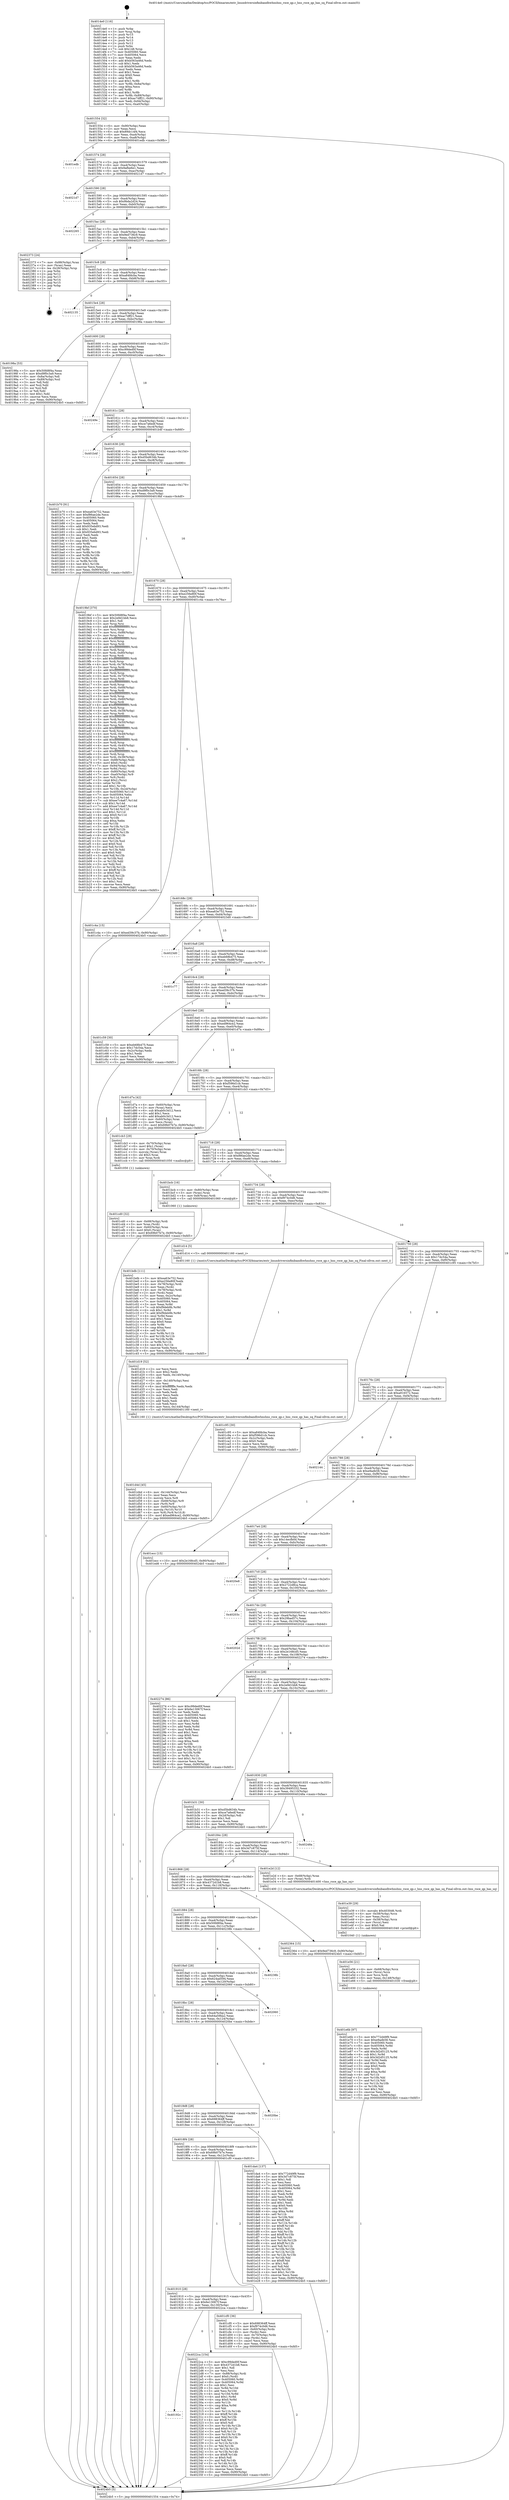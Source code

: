 digraph "0x4014e0" {
  label = "0x4014e0 (/mnt/c/Users/mathe/Desktop/tcc/POCII/binaries/extr_linuxdriversinfinibandhwhnshns_roce_qp.c_hns_roce_qp_has_sq_Final-ollvm.out::main(0))"
  labelloc = "t"
  node[shape=record]

  Entry [label="",width=0.3,height=0.3,shape=circle,fillcolor=black,style=filled]
  "0x401554" [label="{
     0x401554 [32]\l
     | [instrs]\l
     &nbsp;&nbsp;0x401554 \<+6\>: mov -0x90(%rbp),%eax\l
     &nbsp;&nbsp;0x40155a \<+2\>: mov %eax,%ecx\l
     &nbsp;&nbsp;0x40155c \<+6\>: sub $0x89dc14f4,%ecx\l
     &nbsp;&nbsp;0x401562 \<+6\>: mov %eax,-0xa4(%rbp)\l
     &nbsp;&nbsp;0x401568 \<+6\>: mov %ecx,-0xa8(%rbp)\l
     &nbsp;&nbsp;0x40156e \<+6\>: je 0000000000401edb \<main+0x9fb\>\l
  }"]
  "0x401edb" [label="{
     0x401edb\l
  }", style=dashed]
  "0x401574" [label="{
     0x401574 [28]\l
     | [instrs]\l
     &nbsp;&nbsp;0x401574 \<+5\>: jmp 0000000000401579 \<main+0x99\>\l
     &nbsp;&nbsp;0x401579 \<+6\>: mov -0xa4(%rbp),%eax\l
     &nbsp;&nbsp;0x40157f \<+5\>: sub $0x9afbe6e1,%eax\l
     &nbsp;&nbsp;0x401584 \<+6\>: mov %eax,-0xac(%rbp)\l
     &nbsp;&nbsp;0x40158a \<+6\>: je 00000000004021d7 \<main+0xcf7\>\l
  }"]
  Exit [label="",width=0.3,height=0.3,shape=circle,fillcolor=black,style=filled,peripheries=2]
  "0x4021d7" [label="{
     0x4021d7\l
  }", style=dashed]
  "0x401590" [label="{
     0x401590 [28]\l
     | [instrs]\l
     &nbsp;&nbsp;0x401590 \<+5\>: jmp 0000000000401595 \<main+0xb5\>\l
     &nbsp;&nbsp;0x401595 \<+6\>: mov -0xa4(%rbp),%eax\l
     &nbsp;&nbsp;0x40159b \<+5\>: sub $0x9bda2d24,%eax\l
     &nbsp;&nbsp;0x4015a0 \<+6\>: mov %eax,-0xb0(%rbp)\l
     &nbsp;&nbsp;0x4015a6 \<+6\>: je 0000000000402265 \<main+0xd85\>\l
  }"]
  "0x40192c" [label="{
     0x40192c\l
  }", style=dashed]
  "0x402265" [label="{
     0x402265\l
  }", style=dashed]
  "0x4015ac" [label="{
     0x4015ac [28]\l
     | [instrs]\l
     &nbsp;&nbsp;0x4015ac \<+5\>: jmp 00000000004015b1 \<main+0xd1\>\l
     &nbsp;&nbsp;0x4015b1 \<+6\>: mov -0xa4(%rbp),%eax\l
     &nbsp;&nbsp;0x4015b7 \<+5\>: sub $0x9ed736c9,%eax\l
     &nbsp;&nbsp;0x4015bc \<+6\>: mov %eax,-0xb4(%rbp)\l
     &nbsp;&nbsp;0x4015c2 \<+6\>: je 0000000000402373 \<main+0xe93\>\l
  }"]
  "0x4022ca" [label="{
     0x4022ca [154]\l
     | [instrs]\l
     &nbsp;&nbsp;0x4022ca \<+5\>: mov $0xc99ded0f,%eax\l
     &nbsp;&nbsp;0x4022cf \<+5\>: mov $0x4372d1b8,%ecx\l
     &nbsp;&nbsp;0x4022d4 \<+2\>: mov $0x1,%dl\l
     &nbsp;&nbsp;0x4022d6 \<+2\>: xor %esi,%esi\l
     &nbsp;&nbsp;0x4022d8 \<+7\>: mov -0x88(%rbp),%rdi\l
     &nbsp;&nbsp;0x4022df \<+6\>: movl $0x0,(%rdi)\l
     &nbsp;&nbsp;0x4022e5 \<+8\>: mov 0x405060,%r8d\l
     &nbsp;&nbsp;0x4022ed \<+8\>: mov 0x405064,%r9d\l
     &nbsp;&nbsp;0x4022f5 \<+3\>: sub $0x1,%esi\l
     &nbsp;&nbsp;0x4022f8 \<+3\>: mov %r8d,%r10d\l
     &nbsp;&nbsp;0x4022fb \<+3\>: add %esi,%r10d\l
     &nbsp;&nbsp;0x4022fe \<+4\>: imul %r10d,%r8d\l
     &nbsp;&nbsp;0x402302 \<+4\>: and $0x1,%r8d\l
     &nbsp;&nbsp;0x402306 \<+4\>: cmp $0x0,%r8d\l
     &nbsp;&nbsp;0x40230a \<+4\>: sete %r11b\l
     &nbsp;&nbsp;0x40230e \<+4\>: cmp $0xa,%r9d\l
     &nbsp;&nbsp;0x402312 \<+3\>: setl %bl\l
     &nbsp;&nbsp;0x402315 \<+3\>: mov %r11b,%r14b\l
     &nbsp;&nbsp;0x402318 \<+4\>: xor $0xff,%r14b\l
     &nbsp;&nbsp;0x40231c \<+3\>: mov %bl,%r15b\l
     &nbsp;&nbsp;0x40231f \<+4\>: xor $0xff,%r15b\l
     &nbsp;&nbsp;0x402323 \<+3\>: xor $0x0,%dl\l
     &nbsp;&nbsp;0x402326 \<+3\>: mov %r14b,%r12b\l
     &nbsp;&nbsp;0x402329 \<+4\>: and $0x0,%r12b\l
     &nbsp;&nbsp;0x40232d \<+3\>: and %dl,%r11b\l
     &nbsp;&nbsp;0x402330 \<+3\>: mov %r15b,%r13b\l
     &nbsp;&nbsp;0x402333 \<+4\>: and $0x0,%r13b\l
     &nbsp;&nbsp;0x402337 \<+2\>: and %dl,%bl\l
     &nbsp;&nbsp;0x402339 \<+3\>: or %r11b,%r12b\l
     &nbsp;&nbsp;0x40233c \<+3\>: or %bl,%r13b\l
     &nbsp;&nbsp;0x40233f \<+3\>: xor %r13b,%r12b\l
     &nbsp;&nbsp;0x402342 \<+3\>: or %r15b,%r14b\l
     &nbsp;&nbsp;0x402345 \<+4\>: xor $0xff,%r14b\l
     &nbsp;&nbsp;0x402349 \<+3\>: or $0x0,%dl\l
     &nbsp;&nbsp;0x40234c \<+3\>: and %dl,%r14b\l
     &nbsp;&nbsp;0x40234f \<+3\>: or %r14b,%r12b\l
     &nbsp;&nbsp;0x402352 \<+4\>: test $0x1,%r12b\l
     &nbsp;&nbsp;0x402356 \<+3\>: cmovne %ecx,%eax\l
     &nbsp;&nbsp;0x402359 \<+6\>: mov %eax,-0x90(%rbp)\l
     &nbsp;&nbsp;0x40235f \<+5\>: jmp 00000000004024b5 \<main+0xfd5\>\l
  }"]
  "0x402373" [label="{
     0x402373 [24]\l
     | [instrs]\l
     &nbsp;&nbsp;0x402373 \<+7\>: mov -0x88(%rbp),%rax\l
     &nbsp;&nbsp;0x40237a \<+2\>: mov (%rax),%eax\l
     &nbsp;&nbsp;0x40237c \<+4\>: lea -0x28(%rbp),%rsp\l
     &nbsp;&nbsp;0x402380 \<+1\>: pop %rbx\l
     &nbsp;&nbsp;0x402381 \<+2\>: pop %r12\l
     &nbsp;&nbsp;0x402383 \<+2\>: pop %r13\l
     &nbsp;&nbsp;0x402385 \<+2\>: pop %r14\l
     &nbsp;&nbsp;0x402387 \<+2\>: pop %r15\l
     &nbsp;&nbsp;0x402389 \<+1\>: pop %rbp\l
     &nbsp;&nbsp;0x40238a \<+1\>: ret\l
  }"]
  "0x4015c8" [label="{
     0x4015c8 [28]\l
     | [instrs]\l
     &nbsp;&nbsp;0x4015c8 \<+5\>: jmp 00000000004015cd \<main+0xed\>\l
     &nbsp;&nbsp;0x4015cd \<+6\>: mov -0xa4(%rbp),%eax\l
     &nbsp;&nbsp;0x4015d3 \<+5\>: sub $0xa84fdcba,%eax\l
     &nbsp;&nbsp;0x4015d8 \<+6\>: mov %eax,-0xb8(%rbp)\l
     &nbsp;&nbsp;0x4015de \<+6\>: je 0000000000402135 \<main+0xc55\>\l
  }"]
  "0x401e6b" [label="{
     0x401e6b [97]\l
     | [instrs]\l
     &nbsp;&nbsp;0x401e6b \<+5\>: mov $0x772d49f9,%eax\l
     &nbsp;&nbsp;0x401e70 \<+5\>: mov $0xe9adb58,%esi\l
     &nbsp;&nbsp;0x401e75 \<+7\>: mov 0x405060,%edx\l
     &nbsp;&nbsp;0x401e7c \<+8\>: mov 0x405064,%r8d\l
     &nbsp;&nbsp;0x401e84 \<+3\>: mov %edx,%r9d\l
     &nbsp;&nbsp;0x401e87 \<+7\>: add $0x3d2d5125,%r9d\l
     &nbsp;&nbsp;0x401e8e \<+4\>: sub $0x1,%r9d\l
     &nbsp;&nbsp;0x401e92 \<+7\>: sub $0x3d2d5125,%r9d\l
     &nbsp;&nbsp;0x401e99 \<+4\>: imul %r9d,%edx\l
     &nbsp;&nbsp;0x401e9d \<+3\>: and $0x1,%edx\l
     &nbsp;&nbsp;0x401ea0 \<+3\>: cmp $0x0,%edx\l
     &nbsp;&nbsp;0x401ea3 \<+4\>: sete %r10b\l
     &nbsp;&nbsp;0x401ea7 \<+4\>: cmp $0xa,%r8d\l
     &nbsp;&nbsp;0x401eab \<+4\>: setl %r11b\l
     &nbsp;&nbsp;0x401eaf \<+3\>: mov %r10b,%bl\l
     &nbsp;&nbsp;0x401eb2 \<+3\>: and %r11b,%bl\l
     &nbsp;&nbsp;0x401eb5 \<+3\>: xor %r11b,%r10b\l
     &nbsp;&nbsp;0x401eb8 \<+3\>: or %r10b,%bl\l
     &nbsp;&nbsp;0x401ebb \<+3\>: test $0x1,%bl\l
     &nbsp;&nbsp;0x401ebe \<+3\>: cmovne %esi,%eax\l
     &nbsp;&nbsp;0x401ec1 \<+6\>: mov %eax,-0x90(%rbp)\l
     &nbsp;&nbsp;0x401ec7 \<+5\>: jmp 00000000004024b5 \<main+0xfd5\>\l
  }"]
  "0x402135" [label="{
     0x402135\l
  }", style=dashed]
  "0x4015e4" [label="{
     0x4015e4 [28]\l
     | [instrs]\l
     &nbsp;&nbsp;0x4015e4 \<+5\>: jmp 00000000004015e9 \<main+0x109\>\l
     &nbsp;&nbsp;0x4015e9 \<+6\>: mov -0xa4(%rbp),%eax\l
     &nbsp;&nbsp;0x4015ef \<+5\>: sub $0xac7dff21,%eax\l
     &nbsp;&nbsp;0x4015f4 \<+6\>: mov %eax,-0xbc(%rbp)\l
     &nbsp;&nbsp;0x4015fa \<+6\>: je 000000000040198a \<main+0x4aa\>\l
  }"]
  "0x401e56" [label="{
     0x401e56 [21]\l
     | [instrs]\l
     &nbsp;&nbsp;0x401e56 \<+4\>: mov -0x68(%rbp),%rcx\l
     &nbsp;&nbsp;0x401e5a \<+3\>: mov (%rcx),%rcx\l
     &nbsp;&nbsp;0x401e5d \<+3\>: mov %rcx,%rdi\l
     &nbsp;&nbsp;0x401e60 \<+6\>: mov %eax,-0x148(%rbp)\l
     &nbsp;&nbsp;0x401e66 \<+5\>: call 0000000000401030 \<free@plt\>\l
     | [calls]\l
     &nbsp;&nbsp;0x401030 \{1\} (unknown)\l
  }"]
  "0x40198a" [label="{
     0x40198a [53]\l
     | [instrs]\l
     &nbsp;&nbsp;0x40198a \<+5\>: mov $0x50fd8f4a,%eax\l
     &nbsp;&nbsp;0x40198f \<+5\>: mov $0xd9f0c3a9,%ecx\l
     &nbsp;&nbsp;0x401994 \<+6\>: mov -0x8a(%rbp),%dl\l
     &nbsp;&nbsp;0x40199a \<+7\>: mov -0x89(%rbp),%sil\l
     &nbsp;&nbsp;0x4019a1 \<+3\>: mov %dl,%dil\l
     &nbsp;&nbsp;0x4019a4 \<+3\>: and %sil,%dil\l
     &nbsp;&nbsp;0x4019a7 \<+3\>: xor %sil,%dl\l
     &nbsp;&nbsp;0x4019aa \<+3\>: or %dl,%dil\l
     &nbsp;&nbsp;0x4019ad \<+4\>: test $0x1,%dil\l
     &nbsp;&nbsp;0x4019b1 \<+3\>: cmovne %ecx,%eax\l
     &nbsp;&nbsp;0x4019b4 \<+6\>: mov %eax,-0x90(%rbp)\l
     &nbsp;&nbsp;0x4019ba \<+5\>: jmp 00000000004024b5 \<main+0xfd5\>\l
  }"]
  "0x401600" [label="{
     0x401600 [28]\l
     | [instrs]\l
     &nbsp;&nbsp;0x401600 \<+5\>: jmp 0000000000401605 \<main+0x125\>\l
     &nbsp;&nbsp;0x401605 \<+6\>: mov -0xa4(%rbp),%eax\l
     &nbsp;&nbsp;0x40160b \<+5\>: sub $0xc99ded0f,%eax\l
     &nbsp;&nbsp;0x401610 \<+6\>: mov %eax,-0xc0(%rbp)\l
     &nbsp;&nbsp;0x401616 \<+6\>: je 000000000040249e \<main+0xfbe\>\l
  }"]
  "0x4024b5" [label="{
     0x4024b5 [5]\l
     | [instrs]\l
     &nbsp;&nbsp;0x4024b5 \<+5\>: jmp 0000000000401554 \<main+0x74\>\l
  }"]
  "0x4014e0" [label="{
     0x4014e0 [116]\l
     | [instrs]\l
     &nbsp;&nbsp;0x4014e0 \<+1\>: push %rbp\l
     &nbsp;&nbsp;0x4014e1 \<+3\>: mov %rsp,%rbp\l
     &nbsp;&nbsp;0x4014e4 \<+2\>: push %r15\l
     &nbsp;&nbsp;0x4014e6 \<+2\>: push %r14\l
     &nbsp;&nbsp;0x4014e8 \<+2\>: push %r13\l
     &nbsp;&nbsp;0x4014ea \<+2\>: push %r12\l
     &nbsp;&nbsp;0x4014ec \<+1\>: push %rbx\l
     &nbsp;&nbsp;0x4014ed \<+7\>: sub $0x148,%rsp\l
     &nbsp;&nbsp;0x4014f4 \<+7\>: mov 0x405060,%eax\l
     &nbsp;&nbsp;0x4014fb \<+7\>: mov 0x405064,%ecx\l
     &nbsp;&nbsp;0x401502 \<+2\>: mov %eax,%edx\l
     &nbsp;&nbsp;0x401504 \<+6\>: add $0xb563a46d,%edx\l
     &nbsp;&nbsp;0x40150a \<+3\>: sub $0x1,%edx\l
     &nbsp;&nbsp;0x40150d \<+6\>: sub $0xb563a46d,%edx\l
     &nbsp;&nbsp;0x401513 \<+3\>: imul %edx,%eax\l
     &nbsp;&nbsp;0x401516 \<+3\>: and $0x1,%eax\l
     &nbsp;&nbsp;0x401519 \<+3\>: cmp $0x0,%eax\l
     &nbsp;&nbsp;0x40151c \<+4\>: sete %r8b\l
     &nbsp;&nbsp;0x401520 \<+4\>: and $0x1,%r8b\l
     &nbsp;&nbsp;0x401524 \<+7\>: mov %r8b,-0x8a(%rbp)\l
     &nbsp;&nbsp;0x40152b \<+3\>: cmp $0xa,%ecx\l
     &nbsp;&nbsp;0x40152e \<+4\>: setl %r8b\l
     &nbsp;&nbsp;0x401532 \<+4\>: and $0x1,%r8b\l
     &nbsp;&nbsp;0x401536 \<+7\>: mov %r8b,-0x89(%rbp)\l
     &nbsp;&nbsp;0x40153d \<+10\>: movl $0xac7dff21,-0x90(%rbp)\l
     &nbsp;&nbsp;0x401547 \<+6\>: mov %edi,-0x94(%rbp)\l
     &nbsp;&nbsp;0x40154d \<+7\>: mov %rsi,-0xa0(%rbp)\l
  }"]
  "0x401e39" [label="{
     0x401e39 [29]\l
     | [instrs]\l
     &nbsp;&nbsp;0x401e39 \<+10\>: movabs $0x4030d6,%rdi\l
     &nbsp;&nbsp;0x401e43 \<+4\>: mov -0x58(%rbp),%rcx\l
     &nbsp;&nbsp;0x401e47 \<+2\>: mov %eax,(%rcx)\l
     &nbsp;&nbsp;0x401e49 \<+4\>: mov -0x58(%rbp),%rcx\l
     &nbsp;&nbsp;0x401e4d \<+2\>: mov (%rcx),%esi\l
     &nbsp;&nbsp;0x401e4f \<+2\>: mov $0x0,%al\l
     &nbsp;&nbsp;0x401e51 \<+5\>: call 0000000000401040 \<printf@plt\>\l
     | [calls]\l
     &nbsp;&nbsp;0x401040 \{1\} (unknown)\l
  }"]
  "0x40249e" [label="{
     0x40249e\l
  }", style=dashed]
  "0x40161c" [label="{
     0x40161c [28]\l
     | [instrs]\l
     &nbsp;&nbsp;0x40161c \<+5\>: jmp 0000000000401621 \<main+0x141\>\l
     &nbsp;&nbsp;0x401621 \<+6\>: mov -0xa4(%rbp),%eax\l
     &nbsp;&nbsp;0x401627 \<+5\>: sub $0xce7a6edf,%eax\l
     &nbsp;&nbsp;0x40162c \<+6\>: mov %eax,-0xc4(%rbp)\l
     &nbsp;&nbsp;0x401632 \<+6\>: je 0000000000401b4f \<main+0x66f\>\l
  }"]
  "0x401d4d" [label="{
     0x401d4d [45]\l
     | [instrs]\l
     &nbsp;&nbsp;0x401d4d \<+6\>: mov -0x144(%rbp),%ecx\l
     &nbsp;&nbsp;0x401d53 \<+3\>: imul %eax,%ecx\l
     &nbsp;&nbsp;0x401d56 \<+3\>: movslq %ecx,%r8\l
     &nbsp;&nbsp;0x401d59 \<+4\>: mov -0x68(%rbp),%r9\l
     &nbsp;&nbsp;0x401d5d \<+3\>: mov (%r9),%r9\l
     &nbsp;&nbsp;0x401d60 \<+4\>: mov -0x60(%rbp),%r10\l
     &nbsp;&nbsp;0x401d64 \<+3\>: movslq (%r10),%r10\l
     &nbsp;&nbsp;0x401d67 \<+4\>: mov %r8,(%r9,%r10,8)\l
     &nbsp;&nbsp;0x401d6b \<+10\>: movl $0xed964ce2,-0x90(%rbp)\l
     &nbsp;&nbsp;0x401d75 \<+5\>: jmp 00000000004024b5 \<main+0xfd5\>\l
  }"]
  "0x401b4f" [label="{
     0x401b4f\l
  }", style=dashed]
  "0x401638" [label="{
     0x401638 [28]\l
     | [instrs]\l
     &nbsp;&nbsp;0x401638 \<+5\>: jmp 000000000040163d \<main+0x15d\>\l
     &nbsp;&nbsp;0x40163d \<+6\>: mov -0xa4(%rbp),%eax\l
     &nbsp;&nbsp;0x401643 \<+5\>: sub $0xd5bd634b,%eax\l
     &nbsp;&nbsp;0x401648 \<+6\>: mov %eax,-0xc8(%rbp)\l
     &nbsp;&nbsp;0x40164e \<+6\>: je 0000000000401b70 \<main+0x690\>\l
  }"]
  "0x401d19" [label="{
     0x401d19 [52]\l
     | [instrs]\l
     &nbsp;&nbsp;0x401d19 \<+2\>: xor %ecx,%ecx\l
     &nbsp;&nbsp;0x401d1b \<+5\>: mov $0x2,%edx\l
     &nbsp;&nbsp;0x401d20 \<+6\>: mov %edx,-0x140(%rbp)\l
     &nbsp;&nbsp;0x401d26 \<+1\>: cltd\l
     &nbsp;&nbsp;0x401d27 \<+6\>: mov -0x140(%rbp),%esi\l
     &nbsp;&nbsp;0x401d2d \<+2\>: idiv %esi\l
     &nbsp;&nbsp;0x401d2f \<+6\>: imul $0xfffffffe,%edx,%edx\l
     &nbsp;&nbsp;0x401d35 \<+2\>: mov %ecx,%edi\l
     &nbsp;&nbsp;0x401d37 \<+2\>: sub %edx,%edi\l
     &nbsp;&nbsp;0x401d39 \<+2\>: mov %ecx,%edx\l
     &nbsp;&nbsp;0x401d3b \<+3\>: sub $0x1,%edx\l
     &nbsp;&nbsp;0x401d3e \<+2\>: add %edx,%edi\l
     &nbsp;&nbsp;0x401d40 \<+2\>: sub %edi,%ecx\l
     &nbsp;&nbsp;0x401d42 \<+6\>: mov %ecx,-0x144(%rbp)\l
     &nbsp;&nbsp;0x401d48 \<+5\>: call 0000000000401160 \<next_i\>\l
     | [calls]\l
     &nbsp;&nbsp;0x401160 \{1\} (/mnt/c/Users/mathe/Desktop/tcc/POCII/binaries/extr_linuxdriversinfinibandhwhnshns_roce_qp.c_hns_roce_qp_has_sq_Final-ollvm.out::next_i)\l
  }"]
  "0x401b70" [label="{
     0x401b70 [91]\l
     | [instrs]\l
     &nbsp;&nbsp;0x401b70 \<+5\>: mov $0xea63e752,%eax\l
     &nbsp;&nbsp;0x401b75 \<+5\>: mov $0xf86ae2de,%ecx\l
     &nbsp;&nbsp;0x401b7a \<+7\>: mov 0x405060,%edx\l
     &nbsp;&nbsp;0x401b81 \<+7\>: mov 0x405064,%esi\l
     &nbsp;&nbsp;0x401b88 \<+2\>: mov %edx,%edi\l
     &nbsp;&nbsp;0x401b8a \<+6\>: add $0x935ebd93,%edi\l
     &nbsp;&nbsp;0x401b90 \<+3\>: sub $0x1,%edi\l
     &nbsp;&nbsp;0x401b93 \<+6\>: sub $0x935ebd93,%edi\l
     &nbsp;&nbsp;0x401b99 \<+3\>: imul %edi,%edx\l
     &nbsp;&nbsp;0x401b9c \<+3\>: and $0x1,%edx\l
     &nbsp;&nbsp;0x401b9f \<+3\>: cmp $0x0,%edx\l
     &nbsp;&nbsp;0x401ba2 \<+4\>: sete %r8b\l
     &nbsp;&nbsp;0x401ba6 \<+3\>: cmp $0xa,%esi\l
     &nbsp;&nbsp;0x401ba9 \<+4\>: setl %r9b\l
     &nbsp;&nbsp;0x401bad \<+3\>: mov %r8b,%r10b\l
     &nbsp;&nbsp;0x401bb0 \<+3\>: and %r9b,%r10b\l
     &nbsp;&nbsp;0x401bb3 \<+3\>: xor %r9b,%r8b\l
     &nbsp;&nbsp;0x401bb6 \<+3\>: or %r8b,%r10b\l
     &nbsp;&nbsp;0x401bb9 \<+4\>: test $0x1,%r10b\l
     &nbsp;&nbsp;0x401bbd \<+3\>: cmovne %ecx,%eax\l
     &nbsp;&nbsp;0x401bc0 \<+6\>: mov %eax,-0x90(%rbp)\l
     &nbsp;&nbsp;0x401bc6 \<+5\>: jmp 00000000004024b5 \<main+0xfd5\>\l
  }"]
  "0x401654" [label="{
     0x401654 [28]\l
     | [instrs]\l
     &nbsp;&nbsp;0x401654 \<+5\>: jmp 0000000000401659 \<main+0x179\>\l
     &nbsp;&nbsp;0x401659 \<+6\>: mov -0xa4(%rbp),%eax\l
     &nbsp;&nbsp;0x40165f \<+5\>: sub $0xd9f0c3a9,%eax\l
     &nbsp;&nbsp;0x401664 \<+6\>: mov %eax,-0xcc(%rbp)\l
     &nbsp;&nbsp;0x40166a \<+6\>: je 00000000004019bf \<main+0x4df\>\l
  }"]
  "0x401910" [label="{
     0x401910 [28]\l
     | [instrs]\l
     &nbsp;&nbsp;0x401910 \<+5\>: jmp 0000000000401915 \<main+0x435\>\l
     &nbsp;&nbsp;0x401915 \<+6\>: mov -0xa4(%rbp),%eax\l
     &nbsp;&nbsp;0x40191b \<+5\>: sub $0x6e13067f,%eax\l
     &nbsp;&nbsp;0x401920 \<+6\>: mov %eax,-0x130(%rbp)\l
     &nbsp;&nbsp;0x401926 \<+6\>: je 00000000004022ca \<main+0xdea\>\l
  }"]
  "0x4019bf" [label="{
     0x4019bf [370]\l
     | [instrs]\l
     &nbsp;&nbsp;0x4019bf \<+5\>: mov $0x50fd8f4a,%eax\l
     &nbsp;&nbsp;0x4019c4 \<+5\>: mov $0x2e9d1bb8,%ecx\l
     &nbsp;&nbsp;0x4019c9 \<+2\>: mov $0x1,%dl\l
     &nbsp;&nbsp;0x4019cb \<+3\>: mov %rsp,%rsi\l
     &nbsp;&nbsp;0x4019ce \<+4\>: add $0xfffffffffffffff0,%rsi\l
     &nbsp;&nbsp;0x4019d2 \<+3\>: mov %rsi,%rsp\l
     &nbsp;&nbsp;0x4019d5 \<+7\>: mov %rsi,-0x88(%rbp)\l
     &nbsp;&nbsp;0x4019dc \<+3\>: mov %rsp,%rsi\l
     &nbsp;&nbsp;0x4019df \<+4\>: add $0xfffffffffffffff0,%rsi\l
     &nbsp;&nbsp;0x4019e3 \<+3\>: mov %rsi,%rsp\l
     &nbsp;&nbsp;0x4019e6 \<+3\>: mov %rsp,%rdi\l
     &nbsp;&nbsp;0x4019e9 \<+4\>: add $0xfffffffffffffff0,%rdi\l
     &nbsp;&nbsp;0x4019ed \<+3\>: mov %rdi,%rsp\l
     &nbsp;&nbsp;0x4019f0 \<+4\>: mov %rdi,-0x80(%rbp)\l
     &nbsp;&nbsp;0x4019f4 \<+3\>: mov %rsp,%rdi\l
     &nbsp;&nbsp;0x4019f7 \<+4\>: add $0xfffffffffffffff0,%rdi\l
     &nbsp;&nbsp;0x4019fb \<+3\>: mov %rdi,%rsp\l
     &nbsp;&nbsp;0x4019fe \<+4\>: mov %rdi,-0x78(%rbp)\l
     &nbsp;&nbsp;0x401a02 \<+3\>: mov %rsp,%rdi\l
     &nbsp;&nbsp;0x401a05 \<+4\>: add $0xfffffffffffffff0,%rdi\l
     &nbsp;&nbsp;0x401a09 \<+3\>: mov %rdi,%rsp\l
     &nbsp;&nbsp;0x401a0c \<+4\>: mov %rdi,-0x70(%rbp)\l
     &nbsp;&nbsp;0x401a10 \<+3\>: mov %rsp,%rdi\l
     &nbsp;&nbsp;0x401a13 \<+4\>: add $0xfffffffffffffff0,%rdi\l
     &nbsp;&nbsp;0x401a17 \<+3\>: mov %rdi,%rsp\l
     &nbsp;&nbsp;0x401a1a \<+4\>: mov %rdi,-0x68(%rbp)\l
     &nbsp;&nbsp;0x401a1e \<+3\>: mov %rsp,%rdi\l
     &nbsp;&nbsp;0x401a21 \<+4\>: add $0xfffffffffffffff0,%rdi\l
     &nbsp;&nbsp;0x401a25 \<+3\>: mov %rdi,%rsp\l
     &nbsp;&nbsp;0x401a28 \<+4\>: mov %rdi,-0x60(%rbp)\l
     &nbsp;&nbsp;0x401a2c \<+3\>: mov %rsp,%rdi\l
     &nbsp;&nbsp;0x401a2f \<+4\>: add $0xfffffffffffffff0,%rdi\l
     &nbsp;&nbsp;0x401a33 \<+3\>: mov %rdi,%rsp\l
     &nbsp;&nbsp;0x401a36 \<+4\>: mov %rdi,-0x58(%rbp)\l
     &nbsp;&nbsp;0x401a3a \<+3\>: mov %rsp,%rdi\l
     &nbsp;&nbsp;0x401a3d \<+4\>: add $0xfffffffffffffff0,%rdi\l
     &nbsp;&nbsp;0x401a41 \<+3\>: mov %rdi,%rsp\l
     &nbsp;&nbsp;0x401a44 \<+4\>: mov %rdi,-0x50(%rbp)\l
     &nbsp;&nbsp;0x401a48 \<+3\>: mov %rsp,%rdi\l
     &nbsp;&nbsp;0x401a4b \<+4\>: add $0xfffffffffffffff0,%rdi\l
     &nbsp;&nbsp;0x401a4f \<+3\>: mov %rdi,%rsp\l
     &nbsp;&nbsp;0x401a52 \<+4\>: mov %rdi,-0x48(%rbp)\l
     &nbsp;&nbsp;0x401a56 \<+3\>: mov %rsp,%rdi\l
     &nbsp;&nbsp;0x401a59 \<+4\>: add $0xfffffffffffffff0,%rdi\l
     &nbsp;&nbsp;0x401a5d \<+3\>: mov %rdi,%rsp\l
     &nbsp;&nbsp;0x401a60 \<+4\>: mov %rdi,-0x40(%rbp)\l
     &nbsp;&nbsp;0x401a64 \<+3\>: mov %rsp,%rdi\l
     &nbsp;&nbsp;0x401a67 \<+4\>: add $0xfffffffffffffff0,%rdi\l
     &nbsp;&nbsp;0x401a6b \<+3\>: mov %rdi,%rsp\l
     &nbsp;&nbsp;0x401a6e \<+4\>: mov %rdi,-0x38(%rbp)\l
     &nbsp;&nbsp;0x401a72 \<+7\>: mov -0x88(%rbp),%rdi\l
     &nbsp;&nbsp;0x401a79 \<+6\>: movl $0x0,(%rdi)\l
     &nbsp;&nbsp;0x401a7f \<+7\>: mov -0x94(%rbp),%r8d\l
     &nbsp;&nbsp;0x401a86 \<+3\>: mov %r8d,(%rsi)\l
     &nbsp;&nbsp;0x401a89 \<+4\>: mov -0x80(%rbp),%rdi\l
     &nbsp;&nbsp;0x401a8d \<+7\>: mov -0xa0(%rbp),%r9\l
     &nbsp;&nbsp;0x401a94 \<+3\>: mov %r9,(%rdi)\l
     &nbsp;&nbsp;0x401a97 \<+3\>: cmpl $0x2,(%rsi)\l
     &nbsp;&nbsp;0x401a9a \<+4\>: setne %r10b\l
     &nbsp;&nbsp;0x401a9e \<+4\>: and $0x1,%r10b\l
     &nbsp;&nbsp;0x401aa2 \<+4\>: mov %r10b,-0x2d(%rbp)\l
     &nbsp;&nbsp;0x401aa6 \<+8\>: mov 0x405060,%r11d\l
     &nbsp;&nbsp;0x401aae \<+7\>: mov 0x405064,%ebx\l
     &nbsp;&nbsp;0x401ab5 \<+3\>: mov %r11d,%r14d\l
     &nbsp;&nbsp;0x401ab8 \<+7\>: sub $0xee7c4a67,%r14d\l
     &nbsp;&nbsp;0x401abf \<+4\>: sub $0x1,%r14d\l
     &nbsp;&nbsp;0x401ac3 \<+7\>: add $0xee7c4a67,%r14d\l
     &nbsp;&nbsp;0x401aca \<+4\>: imul %r14d,%r11d\l
     &nbsp;&nbsp;0x401ace \<+4\>: and $0x1,%r11d\l
     &nbsp;&nbsp;0x401ad2 \<+4\>: cmp $0x0,%r11d\l
     &nbsp;&nbsp;0x401ad6 \<+4\>: sete %r10b\l
     &nbsp;&nbsp;0x401ada \<+3\>: cmp $0xa,%ebx\l
     &nbsp;&nbsp;0x401add \<+4\>: setl %r15b\l
     &nbsp;&nbsp;0x401ae1 \<+3\>: mov %r10b,%r12b\l
     &nbsp;&nbsp;0x401ae4 \<+4\>: xor $0xff,%r12b\l
     &nbsp;&nbsp;0x401ae8 \<+3\>: mov %r15b,%r13b\l
     &nbsp;&nbsp;0x401aeb \<+4\>: xor $0xff,%r13b\l
     &nbsp;&nbsp;0x401aef \<+3\>: xor $0x0,%dl\l
     &nbsp;&nbsp;0x401af2 \<+3\>: mov %r12b,%sil\l
     &nbsp;&nbsp;0x401af5 \<+4\>: and $0x0,%sil\l
     &nbsp;&nbsp;0x401af9 \<+3\>: and %dl,%r10b\l
     &nbsp;&nbsp;0x401afc \<+3\>: mov %r13b,%dil\l
     &nbsp;&nbsp;0x401aff \<+4\>: and $0x0,%dil\l
     &nbsp;&nbsp;0x401b03 \<+3\>: and %dl,%r15b\l
     &nbsp;&nbsp;0x401b06 \<+3\>: or %r10b,%sil\l
     &nbsp;&nbsp;0x401b09 \<+3\>: or %r15b,%dil\l
     &nbsp;&nbsp;0x401b0c \<+3\>: xor %dil,%sil\l
     &nbsp;&nbsp;0x401b0f \<+3\>: or %r13b,%r12b\l
     &nbsp;&nbsp;0x401b12 \<+4\>: xor $0xff,%r12b\l
     &nbsp;&nbsp;0x401b16 \<+3\>: or $0x0,%dl\l
     &nbsp;&nbsp;0x401b19 \<+3\>: and %dl,%r12b\l
     &nbsp;&nbsp;0x401b1c \<+3\>: or %r12b,%sil\l
     &nbsp;&nbsp;0x401b1f \<+4\>: test $0x1,%sil\l
     &nbsp;&nbsp;0x401b23 \<+3\>: cmovne %ecx,%eax\l
     &nbsp;&nbsp;0x401b26 \<+6\>: mov %eax,-0x90(%rbp)\l
     &nbsp;&nbsp;0x401b2c \<+5\>: jmp 00000000004024b5 \<main+0xfd5\>\l
  }"]
  "0x401670" [label="{
     0x401670 [28]\l
     | [instrs]\l
     &nbsp;&nbsp;0x401670 \<+5\>: jmp 0000000000401675 \<main+0x195\>\l
     &nbsp;&nbsp;0x401675 \<+6\>: mov -0xa4(%rbp),%eax\l
     &nbsp;&nbsp;0x40167b \<+5\>: sub $0xe256e80f,%eax\l
     &nbsp;&nbsp;0x401680 \<+6\>: mov %eax,-0xd0(%rbp)\l
     &nbsp;&nbsp;0x401686 \<+6\>: je 0000000000401c4a \<main+0x76a\>\l
  }"]
  "0x401cf0" [label="{
     0x401cf0 [36]\l
     | [instrs]\l
     &nbsp;&nbsp;0x401cf0 \<+5\>: mov $0x698364ff,%eax\l
     &nbsp;&nbsp;0x401cf5 \<+5\>: mov $0xf974c0d6,%ecx\l
     &nbsp;&nbsp;0x401cfa \<+4\>: mov -0x60(%rbp),%rdx\l
     &nbsp;&nbsp;0x401cfe \<+2\>: mov (%rdx),%esi\l
     &nbsp;&nbsp;0x401d00 \<+4\>: mov -0x70(%rbp),%rdx\l
     &nbsp;&nbsp;0x401d04 \<+2\>: cmp (%rdx),%esi\l
     &nbsp;&nbsp;0x401d06 \<+3\>: cmovl %ecx,%eax\l
     &nbsp;&nbsp;0x401d09 \<+6\>: mov %eax,-0x90(%rbp)\l
     &nbsp;&nbsp;0x401d0f \<+5\>: jmp 00000000004024b5 \<main+0xfd5\>\l
  }"]
  "0x4018f4" [label="{
     0x4018f4 [28]\l
     | [instrs]\l
     &nbsp;&nbsp;0x4018f4 \<+5\>: jmp 00000000004018f9 \<main+0x419\>\l
     &nbsp;&nbsp;0x4018f9 \<+6\>: mov -0xa4(%rbp),%eax\l
     &nbsp;&nbsp;0x4018ff \<+5\>: sub $0x69b07b7e,%eax\l
     &nbsp;&nbsp;0x401904 \<+6\>: mov %eax,-0x12c(%rbp)\l
     &nbsp;&nbsp;0x40190a \<+6\>: je 0000000000401cf0 \<main+0x810\>\l
  }"]
  "0x401c4a" [label="{
     0x401c4a [15]\l
     | [instrs]\l
     &nbsp;&nbsp;0x401c4a \<+10\>: movl $0xed39c37b,-0x90(%rbp)\l
     &nbsp;&nbsp;0x401c54 \<+5\>: jmp 00000000004024b5 \<main+0xfd5\>\l
  }"]
  "0x40168c" [label="{
     0x40168c [28]\l
     | [instrs]\l
     &nbsp;&nbsp;0x40168c \<+5\>: jmp 0000000000401691 \<main+0x1b1\>\l
     &nbsp;&nbsp;0x401691 \<+6\>: mov -0xa4(%rbp),%eax\l
     &nbsp;&nbsp;0x401697 \<+5\>: sub $0xea63e752,%eax\l
     &nbsp;&nbsp;0x40169c \<+6\>: mov %eax,-0xd4(%rbp)\l
     &nbsp;&nbsp;0x4016a2 \<+6\>: je 00000000004023d0 \<main+0xef0\>\l
  }"]
  "0x401da4" [label="{
     0x401da4 [137]\l
     | [instrs]\l
     &nbsp;&nbsp;0x401da4 \<+5\>: mov $0x772d49f9,%eax\l
     &nbsp;&nbsp;0x401da9 \<+5\>: mov $0x3d7c875f,%ecx\l
     &nbsp;&nbsp;0x401dae \<+2\>: mov $0x1,%dl\l
     &nbsp;&nbsp;0x401db0 \<+2\>: xor %esi,%esi\l
     &nbsp;&nbsp;0x401db2 \<+7\>: mov 0x405060,%edi\l
     &nbsp;&nbsp;0x401db9 \<+8\>: mov 0x405064,%r8d\l
     &nbsp;&nbsp;0x401dc1 \<+3\>: sub $0x1,%esi\l
     &nbsp;&nbsp;0x401dc4 \<+3\>: mov %edi,%r9d\l
     &nbsp;&nbsp;0x401dc7 \<+3\>: add %esi,%r9d\l
     &nbsp;&nbsp;0x401dca \<+4\>: imul %r9d,%edi\l
     &nbsp;&nbsp;0x401dce \<+3\>: and $0x1,%edi\l
     &nbsp;&nbsp;0x401dd1 \<+3\>: cmp $0x0,%edi\l
     &nbsp;&nbsp;0x401dd4 \<+4\>: sete %r10b\l
     &nbsp;&nbsp;0x401dd8 \<+4\>: cmp $0xa,%r8d\l
     &nbsp;&nbsp;0x401ddc \<+4\>: setl %r11b\l
     &nbsp;&nbsp;0x401de0 \<+3\>: mov %r10b,%bl\l
     &nbsp;&nbsp;0x401de3 \<+3\>: xor $0xff,%bl\l
     &nbsp;&nbsp;0x401de6 \<+3\>: mov %r11b,%r14b\l
     &nbsp;&nbsp;0x401de9 \<+4\>: xor $0xff,%r14b\l
     &nbsp;&nbsp;0x401ded \<+3\>: xor $0x1,%dl\l
     &nbsp;&nbsp;0x401df0 \<+3\>: mov %bl,%r15b\l
     &nbsp;&nbsp;0x401df3 \<+4\>: and $0xff,%r15b\l
     &nbsp;&nbsp;0x401df7 \<+3\>: and %dl,%r10b\l
     &nbsp;&nbsp;0x401dfa \<+3\>: mov %r14b,%r12b\l
     &nbsp;&nbsp;0x401dfd \<+4\>: and $0xff,%r12b\l
     &nbsp;&nbsp;0x401e01 \<+3\>: and %dl,%r11b\l
     &nbsp;&nbsp;0x401e04 \<+3\>: or %r10b,%r15b\l
     &nbsp;&nbsp;0x401e07 \<+3\>: or %r11b,%r12b\l
     &nbsp;&nbsp;0x401e0a \<+3\>: xor %r12b,%r15b\l
     &nbsp;&nbsp;0x401e0d \<+3\>: or %r14b,%bl\l
     &nbsp;&nbsp;0x401e10 \<+3\>: xor $0xff,%bl\l
     &nbsp;&nbsp;0x401e13 \<+3\>: or $0x1,%dl\l
     &nbsp;&nbsp;0x401e16 \<+2\>: and %dl,%bl\l
     &nbsp;&nbsp;0x401e18 \<+3\>: or %bl,%r15b\l
     &nbsp;&nbsp;0x401e1b \<+4\>: test $0x1,%r15b\l
     &nbsp;&nbsp;0x401e1f \<+3\>: cmovne %ecx,%eax\l
     &nbsp;&nbsp;0x401e22 \<+6\>: mov %eax,-0x90(%rbp)\l
     &nbsp;&nbsp;0x401e28 \<+5\>: jmp 00000000004024b5 \<main+0xfd5\>\l
  }"]
  "0x4023d0" [label="{
     0x4023d0\l
  }", style=dashed]
  "0x4016a8" [label="{
     0x4016a8 [28]\l
     | [instrs]\l
     &nbsp;&nbsp;0x4016a8 \<+5\>: jmp 00000000004016ad \<main+0x1cd\>\l
     &nbsp;&nbsp;0x4016ad \<+6\>: mov -0xa4(%rbp),%eax\l
     &nbsp;&nbsp;0x4016b3 \<+5\>: sub $0xeb68b475,%eax\l
     &nbsp;&nbsp;0x4016b8 \<+6\>: mov %eax,-0xd8(%rbp)\l
     &nbsp;&nbsp;0x4016be \<+6\>: je 0000000000401c77 \<main+0x797\>\l
  }"]
  "0x4018d8" [label="{
     0x4018d8 [28]\l
     | [instrs]\l
     &nbsp;&nbsp;0x4018d8 \<+5\>: jmp 00000000004018dd \<main+0x3fd\>\l
     &nbsp;&nbsp;0x4018dd \<+6\>: mov -0xa4(%rbp),%eax\l
     &nbsp;&nbsp;0x4018e3 \<+5\>: sub $0x698364ff,%eax\l
     &nbsp;&nbsp;0x4018e8 \<+6\>: mov %eax,-0x128(%rbp)\l
     &nbsp;&nbsp;0x4018ee \<+6\>: je 0000000000401da4 \<main+0x8c4\>\l
  }"]
  "0x401c77" [label="{
     0x401c77\l
  }", style=dashed]
  "0x4016c4" [label="{
     0x4016c4 [28]\l
     | [instrs]\l
     &nbsp;&nbsp;0x4016c4 \<+5\>: jmp 00000000004016c9 \<main+0x1e9\>\l
     &nbsp;&nbsp;0x4016c9 \<+6\>: mov -0xa4(%rbp),%eax\l
     &nbsp;&nbsp;0x4016cf \<+5\>: sub $0xed39c37b,%eax\l
     &nbsp;&nbsp;0x4016d4 \<+6\>: mov %eax,-0xdc(%rbp)\l
     &nbsp;&nbsp;0x4016da \<+6\>: je 0000000000401c59 \<main+0x779\>\l
  }"]
  "0x4020be" [label="{
     0x4020be\l
  }", style=dashed]
  "0x401c59" [label="{
     0x401c59 [30]\l
     | [instrs]\l
     &nbsp;&nbsp;0x401c59 \<+5\>: mov $0xeb68b475,%eax\l
     &nbsp;&nbsp;0x401c5e \<+5\>: mov $0x17dc54a,%ecx\l
     &nbsp;&nbsp;0x401c63 \<+3\>: mov -0x2c(%rbp),%edx\l
     &nbsp;&nbsp;0x401c66 \<+3\>: cmp $0x1,%edx\l
     &nbsp;&nbsp;0x401c69 \<+3\>: cmovl %ecx,%eax\l
     &nbsp;&nbsp;0x401c6c \<+6\>: mov %eax,-0x90(%rbp)\l
     &nbsp;&nbsp;0x401c72 \<+5\>: jmp 00000000004024b5 \<main+0xfd5\>\l
  }"]
  "0x4016e0" [label="{
     0x4016e0 [28]\l
     | [instrs]\l
     &nbsp;&nbsp;0x4016e0 \<+5\>: jmp 00000000004016e5 \<main+0x205\>\l
     &nbsp;&nbsp;0x4016e5 \<+6\>: mov -0xa4(%rbp),%eax\l
     &nbsp;&nbsp;0x4016eb \<+5\>: sub $0xed964ce2,%eax\l
     &nbsp;&nbsp;0x4016f0 \<+6\>: mov %eax,-0xe0(%rbp)\l
     &nbsp;&nbsp;0x4016f6 \<+6\>: je 0000000000401d7a \<main+0x89a\>\l
  }"]
  "0x4018bc" [label="{
     0x4018bc [28]\l
     | [instrs]\l
     &nbsp;&nbsp;0x4018bc \<+5\>: jmp 00000000004018c1 \<main+0x3e1\>\l
     &nbsp;&nbsp;0x4018c1 \<+6\>: mov -0xa4(%rbp),%eax\l
     &nbsp;&nbsp;0x4018c7 \<+5\>: sub $0x64a59ba2,%eax\l
     &nbsp;&nbsp;0x4018cc \<+6\>: mov %eax,-0x124(%rbp)\l
     &nbsp;&nbsp;0x4018d2 \<+6\>: je 00000000004020be \<main+0xbde\>\l
  }"]
  "0x401d7a" [label="{
     0x401d7a [42]\l
     | [instrs]\l
     &nbsp;&nbsp;0x401d7a \<+4\>: mov -0x60(%rbp),%rax\l
     &nbsp;&nbsp;0x401d7e \<+2\>: mov (%rax),%ecx\l
     &nbsp;&nbsp;0x401d80 \<+6\>: sub $0xab0c3d12,%ecx\l
     &nbsp;&nbsp;0x401d86 \<+3\>: add $0x1,%ecx\l
     &nbsp;&nbsp;0x401d89 \<+6\>: add $0xab0c3d12,%ecx\l
     &nbsp;&nbsp;0x401d8f \<+4\>: mov -0x60(%rbp),%rax\l
     &nbsp;&nbsp;0x401d93 \<+2\>: mov %ecx,(%rax)\l
     &nbsp;&nbsp;0x401d95 \<+10\>: movl $0x69b07b7e,-0x90(%rbp)\l
     &nbsp;&nbsp;0x401d9f \<+5\>: jmp 00000000004024b5 \<main+0xfd5\>\l
  }"]
  "0x4016fc" [label="{
     0x4016fc [28]\l
     | [instrs]\l
     &nbsp;&nbsp;0x4016fc \<+5\>: jmp 0000000000401701 \<main+0x221\>\l
     &nbsp;&nbsp;0x401701 \<+6\>: mov -0xa4(%rbp),%eax\l
     &nbsp;&nbsp;0x401707 \<+5\>: sub $0xf596d1cb,%eax\l
     &nbsp;&nbsp;0x40170c \<+6\>: mov %eax,-0xe4(%rbp)\l
     &nbsp;&nbsp;0x401712 \<+6\>: je 0000000000401cb3 \<main+0x7d3\>\l
  }"]
  "0x402060" [label="{
     0x402060\l
  }", style=dashed]
  "0x401cb3" [label="{
     0x401cb3 [29]\l
     | [instrs]\l
     &nbsp;&nbsp;0x401cb3 \<+4\>: mov -0x70(%rbp),%rax\l
     &nbsp;&nbsp;0x401cb7 \<+6\>: movl $0x1,(%rax)\l
     &nbsp;&nbsp;0x401cbd \<+4\>: mov -0x70(%rbp),%rax\l
     &nbsp;&nbsp;0x401cc1 \<+3\>: movslq (%rax),%rax\l
     &nbsp;&nbsp;0x401cc4 \<+4\>: shl $0x3,%rax\l
     &nbsp;&nbsp;0x401cc8 \<+3\>: mov %rax,%rdi\l
     &nbsp;&nbsp;0x401ccb \<+5\>: call 0000000000401050 \<malloc@plt\>\l
     | [calls]\l
     &nbsp;&nbsp;0x401050 \{1\} (unknown)\l
  }"]
  "0x401718" [label="{
     0x401718 [28]\l
     | [instrs]\l
     &nbsp;&nbsp;0x401718 \<+5\>: jmp 000000000040171d \<main+0x23d\>\l
     &nbsp;&nbsp;0x40171d \<+6\>: mov -0xa4(%rbp),%eax\l
     &nbsp;&nbsp;0x401723 \<+5\>: sub $0xf86ae2de,%eax\l
     &nbsp;&nbsp;0x401728 \<+6\>: mov %eax,-0xe8(%rbp)\l
     &nbsp;&nbsp;0x40172e \<+6\>: je 0000000000401bcb \<main+0x6eb\>\l
  }"]
  "0x4018a0" [label="{
     0x4018a0 [28]\l
     | [instrs]\l
     &nbsp;&nbsp;0x4018a0 \<+5\>: jmp 00000000004018a5 \<main+0x3c5\>\l
     &nbsp;&nbsp;0x4018a5 \<+6\>: mov -0xa4(%rbp),%eax\l
     &nbsp;&nbsp;0x4018ab \<+5\>: sub $0x624ad594,%eax\l
     &nbsp;&nbsp;0x4018b0 \<+6\>: mov %eax,-0x120(%rbp)\l
     &nbsp;&nbsp;0x4018b6 \<+6\>: je 0000000000402060 \<main+0xb80\>\l
  }"]
  "0x401bcb" [label="{
     0x401bcb [16]\l
     | [instrs]\l
     &nbsp;&nbsp;0x401bcb \<+4\>: mov -0x80(%rbp),%rax\l
     &nbsp;&nbsp;0x401bcf \<+3\>: mov (%rax),%rax\l
     &nbsp;&nbsp;0x401bd2 \<+4\>: mov 0x8(%rax),%rdi\l
     &nbsp;&nbsp;0x401bd6 \<+5\>: call 0000000000401060 \<atoi@plt\>\l
     | [calls]\l
     &nbsp;&nbsp;0x401060 \{1\} (unknown)\l
  }"]
  "0x401734" [label="{
     0x401734 [28]\l
     | [instrs]\l
     &nbsp;&nbsp;0x401734 \<+5\>: jmp 0000000000401739 \<main+0x259\>\l
     &nbsp;&nbsp;0x401739 \<+6\>: mov -0xa4(%rbp),%eax\l
     &nbsp;&nbsp;0x40173f \<+5\>: sub $0xf974c0d6,%eax\l
     &nbsp;&nbsp;0x401744 \<+6\>: mov %eax,-0xec(%rbp)\l
     &nbsp;&nbsp;0x40174a \<+6\>: je 0000000000401d14 \<main+0x834\>\l
  }"]
  "0x40238b" [label="{
     0x40238b\l
  }", style=dashed]
  "0x401d14" [label="{
     0x401d14 [5]\l
     | [instrs]\l
     &nbsp;&nbsp;0x401d14 \<+5\>: call 0000000000401160 \<next_i\>\l
     | [calls]\l
     &nbsp;&nbsp;0x401160 \{1\} (/mnt/c/Users/mathe/Desktop/tcc/POCII/binaries/extr_linuxdriversinfinibandhwhnshns_roce_qp.c_hns_roce_qp_has_sq_Final-ollvm.out::next_i)\l
  }"]
  "0x401750" [label="{
     0x401750 [28]\l
     | [instrs]\l
     &nbsp;&nbsp;0x401750 \<+5\>: jmp 0000000000401755 \<main+0x275\>\l
     &nbsp;&nbsp;0x401755 \<+6\>: mov -0xa4(%rbp),%eax\l
     &nbsp;&nbsp;0x40175b \<+5\>: sub $0x17dc54a,%eax\l
     &nbsp;&nbsp;0x401760 \<+6\>: mov %eax,-0xf0(%rbp)\l
     &nbsp;&nbsp;0x401766 \<+6\>: je 0000000000401c95 \<main+0x7b5\>\l
  }"]
  "0x401884" [label="{
     0x401884 [28]\l
     | [instrs]\l
     &nbsp;&nbsp;0x401884 \<+5\>: jmp 0000000000401889 \<main+0x3a9\>\l
     &nbsp;&nbsp;0x401889 \<+6\>: mov -0xa4(%rbp),%eax\l
     &nbsp;&nbsp;0x40188f \<+5\>: sub $0x50fd8f4a,%eax\l
     &nbsp;&nbsp;0x401894 \<+6\>: mov %eax,-0x11c(%rbp)\l
     &nbsp;&nbsp;0x40189a \<+6\>: je 000000000040238b \<main+0xeab\>\l
  }"]
  "0x401c95" [label="{
     0x401c95 [30]\l
     | [instrs]\l
     &nbsp;&nbsp;0x401c95 \<+5\>: mov $0xa84fdcba,%eax\l
     &nbsp;&nbsp;0x401c9a \<+5\>: mov $0xf596d1cb,%ecx\l
     &nbsp;&nbsp;0x401c9f \<+3\>: mov -0x2c(%rbp),%edx\l
     &nbsp;&nbsp;0x401ca2 \<+3\>: cmp $0x0,%edx\l
     &nbsp;&nbsp;0x401ca5 \<+3\>: cmove %ecx,%eax\l
     &nbsp;&nbsp;0x401ca8 \<+6\>: mov %eax,-0x90(%rbp)\l
     &nbsp;&nbsp;0x401cae \<+5\>: jmp 00000000004024b5 \<main+0xfd5\>\l
  }"]
  "0x40176c" [label="{
     0x40176c [28]\l
     | [instrs]\l
     &nbsp;&nbsp;0x40176c \<+5\>: jmp 0000000000401771 \<main+0x291\>\l
     &nbsp;&nbsp;0x401771 \<+6\>: mov -0xa4(%rbp),%eax\l
     &nbsp;&nbsp;0x401777 \<+5\>: sub $0xa916572,%eax\l
     &nbsp;&nbsp;0x40177c \<+6\>: mov %eax,-0xf4(%rbp)\l
     &nbsp;&nbsp;0x401782 \<+6\>: je 0000000000402144 \<main+0xc64\>\l
  }"]
  "0x402364" [label="{
     0x402364 [15]\l
     | [instrs]\l
     &nbsp;&nbsp;0x402364 \<+10\>: movl $0x9ed736c9,-0x90(%rbp)\l
     &nbsp;&nbsp;0x40236e \<+5\>: jmp 00000000004024b5 \<main+0xfd5\>\l
  }"]
  "0x402144" [label="{
     0x402144\l
  }", style=dashed]
  "0x401788" [label="{
     0x401788 [28]\l
     | [instrs]\l
     &nbsp;&nbsp;0x401788 \<+5\>: jmp 000000000040178d \<main+0x2ad\>\l
     &nbsp;&nbsp;0x40178d \<+6\>: mov -0xa4(%rbp),%eax\l
     &nbsp;&nbsp;0x401793 \<+5\>: sub $0xe9adb58,%eax\l
     &nbsp;&nbsp;0x401798 \<+6\>: mov %eax,-0xf8(%rbp)\l
     &nbsp;&nbsp;0x40179e \<+6\>: je 0000000000401ecc \<main+0x9ec\>\l
  }"]
  "0x401868" [label="{
     0x401868 [28]\l
     | [instrs]\l
     &nbsp;&nbsp;0x401868 \<+5\>: jmp 000000000040186d \<main+0x38d\>\l
     &nbsp;&nbsp;0x40186d \<+6\>: mov -0xa4(%rbp),%eax\l
     &nbsp;&nbsp;0x401873 \<+5\>: sub $0x4372d1b8,%eax\l
     &nbsp;&nbsp;0x401878 \<+6\>: mov %eax,-0x118(%rbp)\l
     &nbsp;&nbsp;0x40187e \<+6\>: je 0000000000402364 \<main+0xe84\>\l
  }"]
  "0x401ecc" [label="{
     0x401ecc [15]\l
     | [instrs]\l
     &nbsp;&nbsp;0x401ecc \<+10\>: movl $0x2e168cd5,-0x90(%rbp)\l
     &nbsp;&nbsp;0x401ed6 \<+5\>: jmp 00000000004024b5 \<main+0xfd5\>\l
  }"]
  "0x4017a4" [label="{
     0x4017a4 [28]\l
     | [instrs]\l
     &nbsp;&nbsp;0x4017a4 \<+5\>: jmp 00000000004017a9 \<main+0x2c9\>\l
     &nbsp;&nbsp;0x4017a9 \<+6\>: mov -0xa4(%rbp),%eax\l
     &nbsp;&nbsp;0x4017af \<+5\>: sub $0x14ecfb0d,%eax\l
     &nbsp;&nbsp;0x4017b4 \<+6\>: mov %eax,-0xfc(%rbp)\l
     &nbsp;&nbsp;0x4017ba \<+6\>: je 00000000004020e8 \<main+0xc08\>\l
  }"]
  "0x401e2d" [label="{
     0x401e2d [12]\l
     | [instrs]\l
     &nbsp;&nbsp;0x401e2d \<+4\>: mov -0x68(%rbp),%rax\l
     &nbsp;&nbsp;0x401e31 \<+3\>: mov (%rax),%rdi\l
     &nbsp;&nbsp;0x401e34 \<+5\>: call 0000000000401400 \<hns_roce_qp_has_sq\>\l
     | [calls]\l
     &nbsp;&nbsp;0x401400 \{1\} (/mnt/c/Users/mathe/Desktop/tcc/POCII/binaries/extr_linuxdriversinfinibandhwhnshns_roce_qp.c_hns_roce_qp_has_sq_Final-ollvm.out::hns_roce_qp_has_sq)\l
  }"]
  "0x4020e8" [label="{
     0x4020e8\l
  }", style=dashed]
  "0x4017c0" [label="{
     0x4017c0 [28]\l
     | [instrs]\l
     &nbsp;&nbsp;0x4017c0 \<+5\>: jmp 00000000004017c5 \<main+0x2e5\>\l
     &nbsp;&nbsp;0x4017c5 \<+6\>: mov -0xa4(%rbp),%eax\l
     &nbsp;&nbsp;0x4017cb \<+5\>: sub $0x2722d8ca,%eax\l
     &nbsp;&nbsp;0x4017d0 \<+6\>: mov %eax,-0x100(%rbp)\l
     &nbsp;&nbsp;0x4017d6 \<+6\>: je 000000000040203c \<main+0xb5c\>\l
  }"]
  "0x40184c" [label="{
     0x40184c [28]\l
     | [instrs]\l
     &nbsp;&nbsp;0x40184c \<+5\>: jmp 0000000000401851 \<main+0x371\>\l
     &nbsp;&nbsp;0x401851 \<+6\>: mov -0xa4(%rbp),%eax\l
     &nbsp;&nbsp;0x401857 \<+5\>: sub $0x3d7c875f,%eax\l
     &nbsp;&nbsp;0x40185c \<+6\>: mov %eax,-0x114(%rbp)\l
     &nbsp;&nbsp;0x401862 \<+6\>: je 0000000000401e2d \<main+0x94d\>\l
  }"]
  "0x40203c" [label="{
     0x40203c\l
  }", style=dashed]
  "0x4017dc" [label="{
     0x4017dc [28]\l
     | [instrs]\l
     &nbsp;&nbsp;0x4017dc \<+5\>: jmp 00000000004017e1 \<main+0x301\>\l
     &nbsp;&nbsp;0x4017e1 \<+6\>: mov -0xa4(%rbp),%eax\l
     &nbsp;&nbsp;0x4017e7 \<+5\>: sub $0x29bad57c,%eax\l
     &nbsp;&nbsp;0x4017ec \<+6\>: mov %eax,-0x104(%rbp)\l
     &nbsp;&nbsp;0x4017f2 \<+6\>: je 000000000040202d \<main+0xb4d\>\l
  }"]
  "0x40248a" [label="{
     0x40248a\l
  }", style=dashed]
  "0x40202d" [label="{
     0x40202d\l
  }", style=dashed]
  "0x4017f8" [label="{
     0x4017f8 [28]\l
     | [instrs]\l
     &nbsp;&nbsp;0x4017f8 \<+5\>: jmp 00000000004017fd \<main+0x31d\>\l
     &nbsp;&nbsp;0x4017fd \<+6\>: mov -0xa4(%rbp),%eax\l
     &nbsp;&nbsp;0x401803 \<+5\>: sub $0x2e168cd5,%eax\l
     &nbsp;&nbsp;0x401808 \<+6\>: mov %eax,-0x108(%rbp)\l
     &nbsp;&nbsp;0x40180e \<+6\>: je 0000000000402274 \<main+0xd94\>\l
  }"]
  "0x401cd0" [label="{
     0x401cd0 [32]\l
     | [instrs]\l
     &nbsp;&nbsp;0x401cd0 \<+4\>: mov -0x68(%rbp),%rdi\l
     &nbsp;&nbsp;0x401cd4 \<+3\>: mov %rax,(%rdi)\l
     &nbsp;&nbsp;0x401cd7 \<+4\>: mov -0x60(%rbp),%rax\l
     &nbsp;&nbsp;0x401cdb \<+6\>: movl $0x0,(%rax)\l
     &nbsp;&nbsp;0x401ce1 \<+10\>: movl $0x69b07b7e,-0x90(%rbp)\l
     &nbsp;&nbsp;0x401ceb \<+5\>: jmp 00000000004024b5 \<main+0xfd5\>\l
  }"]
  "0x402274" [label="{
     0x402274 [86]\l
     | [instrs]\l
     &nbsp;&nbsp;0x402274 \<+5\>: mov $0xc99ded0f,%eax\l
     &nbsp;&nbsp;0x402279 \<+5\>: mov $0x6e13067f,%ecx\l
     &nbsp;&nbsp;0x40227e \<+2\>: xor %edx,%edx\l
     &nbsp;&nbsp;0x402280 \<+7\>: mov 0x405060,%esi\l
     &nbsp;&nbsp;0x402287 \<+7\>: mov 0x405064,%edi\l
     &nbsp;&nbsp;0x40228e \<+3\>: sub $0x1,%edx\l
     &nbsp;&nbsp;0x402291 \<+3\>: mov %esi,%r8d\l
     &nbsp;&nbsp;0x402294 \<+3\>: add %edx,%r8d\l
     &nbsp;&nbsp;0x402297 \<+4\>: imul %r8d,%esi\l
     &nbsp;&nbsp;0x40229b \<+3\>: and $0x1,%esi\l
     &nbsp;&nbsp;0x40229e \<+3\>: cmp $0x0,%esi\l
     &nbsp;&nbsp;0x4022a1 \<+4\>: sete %r9b\l
     &nbsp;&nbsp;0x4022a5 \<+3\>: cmp $0xa,%edi\l
     &nbsp;&nbsp;0x4022a8 \<+4\>: setl %r10b\l
     &nbsp;&nbsp;0x4022ac \<+3\>: mov %r9b,%r11b\l
     &nbsp;&nbsp;0x4022af \<+3\>: and %r10b,%r11b\l
     &nbsp;&nbsp;0x4022b2 \<+3\>: xor %r10b,%r9b\l
     &nbsp;&nbsp;0x4022b5 \<+3\>: or %r9b,%r11b\l
     &nbsp;&nbsp;0x4022b8 \<+4\>: test $0x1,%r11b\l
     &nbsp;&nbsp;0x4022bc \<+3\>: cmovne %ecx,%eax\l
     &nbsp;&nbsp;0x4022bf \<+6\>: mov %eax,-0x90(%rbp)\l
     &nbsp;&nbsp;0x4022c5 \<+5\>: jmp 00000000004024b5 \<main+0xfd5\>\l
  }"]
  "0x401814" [label="{
     0x401814 [28]\l
     | [instrs]\l
     &nbsp;&nbsp;0x401814 \<+5\>: jmp 0000000000401819 \<main+0x339\>\l
     &nbsp;&nbsp;0x401819 \<+6\>: mov -0xa4(%rbp),%eax\l
     &nbsp;&nbsp;0x40181f \<+5\>: sub $0x2e9d1bb8,%eax\l
     &nbsp;&nbsp;0x401824 \<+6\>: mov %eax,-0x10c(%rbp)\l
     &nbsp;&nbsp;0x40182a \<+6\>: je 0000000000401b31 \<main+0x651\>\l
  }"]
  "0x401bdb" [label="{
     0x401bdb [111]\l
     | [instrs]\l
     &nbsp;&nbsp;0x401bdb \<+5\>: mov $0xea63e752,%ecx\l
     &nbsp;&nbsp;0x401be0 \<+5\>: mov $0xe256e80f,%edx\l
     &nbsp;&nbsp;0x401be5 \<+4\>: mov -0x78(%rbp),%rdi\l
     &nbsp;&nbsp;0x401be9 \<+2\>: mov %eax,(%rdi)\l
     &nbsp;&nbsp;0x401beb \<+4\>: mov -0x78(%rbp),%rdi\l
     &nbsp;&nbsp;0x401bef \<+2\>: mov (%rdi),%eax\l
     &nbsp;&nbsp;0x401bf1 \<+3\>: mov %eax,-0x2c(%rbp)\l
     &nbsp;&nbsp;0x401bf4 \<+7\>: mov 0x405060,%eax\l
     &nbsp;&nbsp;0x401bfb \<+7\>: mov 0x405064,%esi\l
     &nbsp;&nbsp;0x401c02 \<+3\>: mov %eax,%r8d\l
     &nbsp;&nbsp;0x401c05 \<+7\>: sub $0xf9deb9b,%r8d\l
     &nbsp;&nbsp;0x401c0c \<+4\>: sub $0x1,%r8d\l
     &nbsp;&nbsp;0x401c10 \<+7\>: add $0xf9deb9b,%r8d\l
     &nbsp;&nbsp;0x401c17 \<+4\>: imul %r8d,%eax\l
     &nbsp;&nbsp;0x401c1b \<+3\>: and $0x1,%eax\l
     &nbsp;&nbsp;0x401c1e \<+3\>: cmp $0x0,%eax\l
     &nbsp;&nbsp;0x401c21 \<+4\>: sete %r9b\l
     &nbsp;&nbsp;0x401c25 \<+3\>: cmp $0xa,%esi\l
     &nbsp;&nbsp;0x401c28 \<+4\>: setl %r10b\l
     &nbsp;&nbsp;0x401c2c \<+3\>: mov %r9b,%r11b\l
     &nbsp;&nbsp;0x401c2f \<+3\>: and %r10b,%r11b\l
     &nbsp;&nbsp;0x401c32 \<+3\>: xor %r10b,%r9b\l
     &nbsp;&nbsp;0x401c35 \<+3\>: or %r9b,%r11b\l
     &nbsp;&nbsp;0x401c38 \<+4\>: test $0x1,%r11b\l
     &nbsp;&nbsp;0x401c3c \<+3\>: cmovne %edx,%ecx\l
     &nbsp;&nbsp;0x401c3f \<+6\>: mov %ecx,-0x90(%rbp)\l
     &nbsp;&nbsp;0x401c45 \<+5\>: jmp 00000000004024b5 \<main+0xfd5\>\l
  }"]
  "0x401b31" [label="{
     0x401b31 [30]\l
     | [instrs]\l
     &nbsp;&nbsp;0x401b31 \<+5\>: mov $0xd5bd634b,%eax\l
     &nbsp;&nbsp;0x401b36 \<+5\>: mov $0xce7a6edf,%ecx\l
     &nbsp;&nbsp;0x401b3b \<+3\>: mov -0x2d(%rbp),%dl\l
     &nbsp;&nbsp;0x401b3e \<+3\>: test $0x1,%dl\l
     &nbsp;&nbsp;0x401b41 \<+3\>: cmovne %ecx,%eax\l
     &nbsp;&nbsp;0x401b44 \<+6\>: mov %eax,-0x90(%rbp)\l
     &nbsp;&nbsp;0x401b4a \<+5\>: jmp 00000000004024b5 \<main+0xfd5\>\l
  }"]
  "0x401830" [label="{
     0x401830 [28]\l
     | [instrs]\l
     &nbsp;&nbsp;0x401830 \<+5\>: jmp 0000000000401835 \<main+0x355\>\l
     &nbsp;&nbsp;0x401835 \<+6\>: mov -0xa4(%rbp),%eax\l
     &nbsp;&nbsp;0x40183b \<+5\>: sub $0x39495332,%eax\l
     &nbsp;&nbsp;0x401840 \<+6\>: mov %eax,-0x110(%rbp)\l
     &nbsp;&nbsp;0x401846 \<+6\>: je 000000000040248a \<main+0xfaa\>\l
  }"]
  Entry -> "0x4014e0" [label=" 1"]
  "0x401554" -> "0x401edb" [label=" 0"]
  "0x401554" -> "0x401574" [label=" 20"]
  "0x402373" -> Exit [label=" 1"]
  "0x401574" -> "0x4021d7" [label=" 0"]
  "0x401574" -> "0x401590" [label=" 20"]
  "0x402364" -> "0x4024b5" [label=" 1"]
  "0x401590" -> "0x402265" [label=" 0"]
  "0x401590" -> "0x4015ac" [label=" 20"]
  "0x4022ca" -> "0x4024b5" [label=" 1"]
  "0x4015ac" -> "0x402373" [label=" 1"]
  "0x4015ac" -> "0x4015c8" [label=" 19"]
  "0x401910" -> "0x40192c" [label=" 0"]
  "0x4015c8" -> "0x402135" [label=" 0"]
  "0x4015c8" -> "0x4015e4" [label=" 19"]
  "0x401910" -> "0x4022ca" [label=" 1"]
  "0x4015e4" -> "0x40198a" [label=" 1"]
  "0x4015e4" -> "0x401600" [label=" 18"]
  "0x40198a" -> "0x4024b5" [label=" 1"]
  "0x4014e0" -> "0x401554" [label=" 1"]
  "0x4024b5" -> "0x401554" [label=" 19"]
  "0x402274" -> "0x4024b5" [label=" 1"]
  "0x401600" -> "0x40249e" [label=" 0"]
  "0x401600" -> "0x40161c" [label=" 18"]
  "0x401ecc" -> "0x4024b5" [label=" 1"]
  "0x40161c" -> "0x401b4f" [label=" 0"]
  "0x40161c" -> "0x401638" [label=" 18"]
  "0x401e6b" -> "0x4024b5" [label=" 1"]
  "0x401638" -> "0x401b70" [label=" 1"]
  "0x401638" -> "0x401654" [label=" 17"]
  "0x401e56" -> "0x401e6b" [label=" 1"]
  "0x401654" -> "0x4019bf" [label=" 1"]
  "0x401654" -> "0x401670" [label=" 16"]
  "0x401e39" -> "0x401e56" [label=" 1"]
  "0x4019bf" -> "0x4024b5" [label=" 1"]
  "0x401e2d" -> "0x401e39" [label=" 1"]
  "0x401670" -> "0x401c4a" [label=" 1"]
  "0x401670" -> "0x40168c" [label=" 15"]
  "0x401d7a" -> "0x4024b5" [label=" 1"]
  "0x40168c" -> "0x4023d0" [label=" 0"]
  "0x40168c" -> "0x4016a8" [label=" 15"]
  "0x401d4d" -> "0x4024b5" [label=" 1"]
  "0x4016a8" -> "0x401c77" [label=" 0"]
  "0x4016a8" -> "0x4016c4" [label=" 15"]
  "0x401d14" -> "0x401d19" [label=" 1"]
  "0x4016c4" -> "0x401c59" [label=" 1"]
  "0x4016c4" -> "0x4016e0" [label=" 14"]
  "0x401cf0" -> "0x4024b5" [label=" 2"]
  "0x4016e0" -> "0x401d7a" [label=" 1"]
  "0x4016e0" -> "0x4016fc" [label=" 13"]
  "0x4018f4" -> "0x401cf0" [label=" 2"]
  "0x4016fc" -> "0x401cb3" [label=" 1"]
  "0x4016fc" -> "0x401718" [label=" 12"]
  "0x401da4" -> "0x4024b5" [label=" 1"]
  "0x401718" -> "0x401bcb" [label=" 1"]
  "0x401718" -> "0x401734" [label=" 11"]
  "0x4018d8" -> "0x401da4" [label=" 1"]
  "0x401734" -> "0x401d14" [label=" 1"]
  "0x401734" -> "0x401750" [label=" 10"]
  "0x401d19" -> "0x401d4d" [label=" 1"]
  "0x401750" -> "0x401c95" [label=" 1"]
  "0x401750" -> "0x40176c" [label=" 9"]
  "0x4018bc" -> "0x4020be" [label=" 0"]
  "0x40176c" -> "0x402144" [label=" 0"]
  "0x40176c" -> "0x401788" [label=" 9"]
  "0x4018f4" -> "0x401910" [label=" 1"]
  "0x401788" -> "0x401ecc" [label=" 1"]
  "0x401788" -> "0x4017a4" [label=" 8"]
  "0x4018a0" -> "0x402060" [label=" 0"]
  "0x4017a4" -> "0x4020e8" [label=" 0"]
  "0x4017a4" -> "0x4017c0" [label=" 8"]
  "0x4018d8" -> "0x4018f4" [label=" 3"]
  "0x4017c0" -> "0x40203c" [label=" 0"]
  "0x4017c0" -> "0x4017dc" [label=" 8"]
  "0x401884" -> "0x40238b" [label=" 0"]
  "0x4017dc" -> "0x40202d" [label=" 0"]
  "0x4017dc" -> "0x4017f8" [label=" 8"]
  "0x4018bc" -> "0x4018d8" [label=" 4"]
  "0x4017f8" -> "0x402274" [label=" 1"]
  "0x4017f8" -> "0x401814" [label=" 7"]
  "0x401868" -> "0x402364" [label=" 1"]
  "0x401814" -> "0x401b31" [label=" 1"]
  "0x401814" -> "0x401830" [label=" 6"]
  "0x401b31" -> "0x4024b5" [label=" 1"]
  "0x401b70" -> "0x4024b5" [label=" 1"]
  "0x401bcb" -> "0x401bdb" [label=" 1"]
  "0x401bdb" -> "0x4024b5" [label=" 1"]
  "0x401c4a" -> "0x4024b5" [label=" 1"]
  "0x401c59" -> "0x4024b5" [label=" 1"]
  "0x401c95" -> "0x4024b5" [label=" 1"]
  "0x401cb3" -> "0x401cd0" [label=" 1"]
  "0x401cd0" -> "0x4024b5" [label=" 1"]
  "0x401868" -> "0x401884" [label=" 4"]
  "0x401830" -> "0x40248a" [label=" 0"]
  "0x401830" -> "0x40184c" [label=" 6"]
  "0x401884" -> "0x4018a0" [label=" 4"]
  "0x40184c" -> "0x401e2d" [label=" 1"]
  "0x40184c" -> "0x401868" [label=" 5"]
  "0x4018a0" -> "0x4018bc" [label=" 4"]
}
